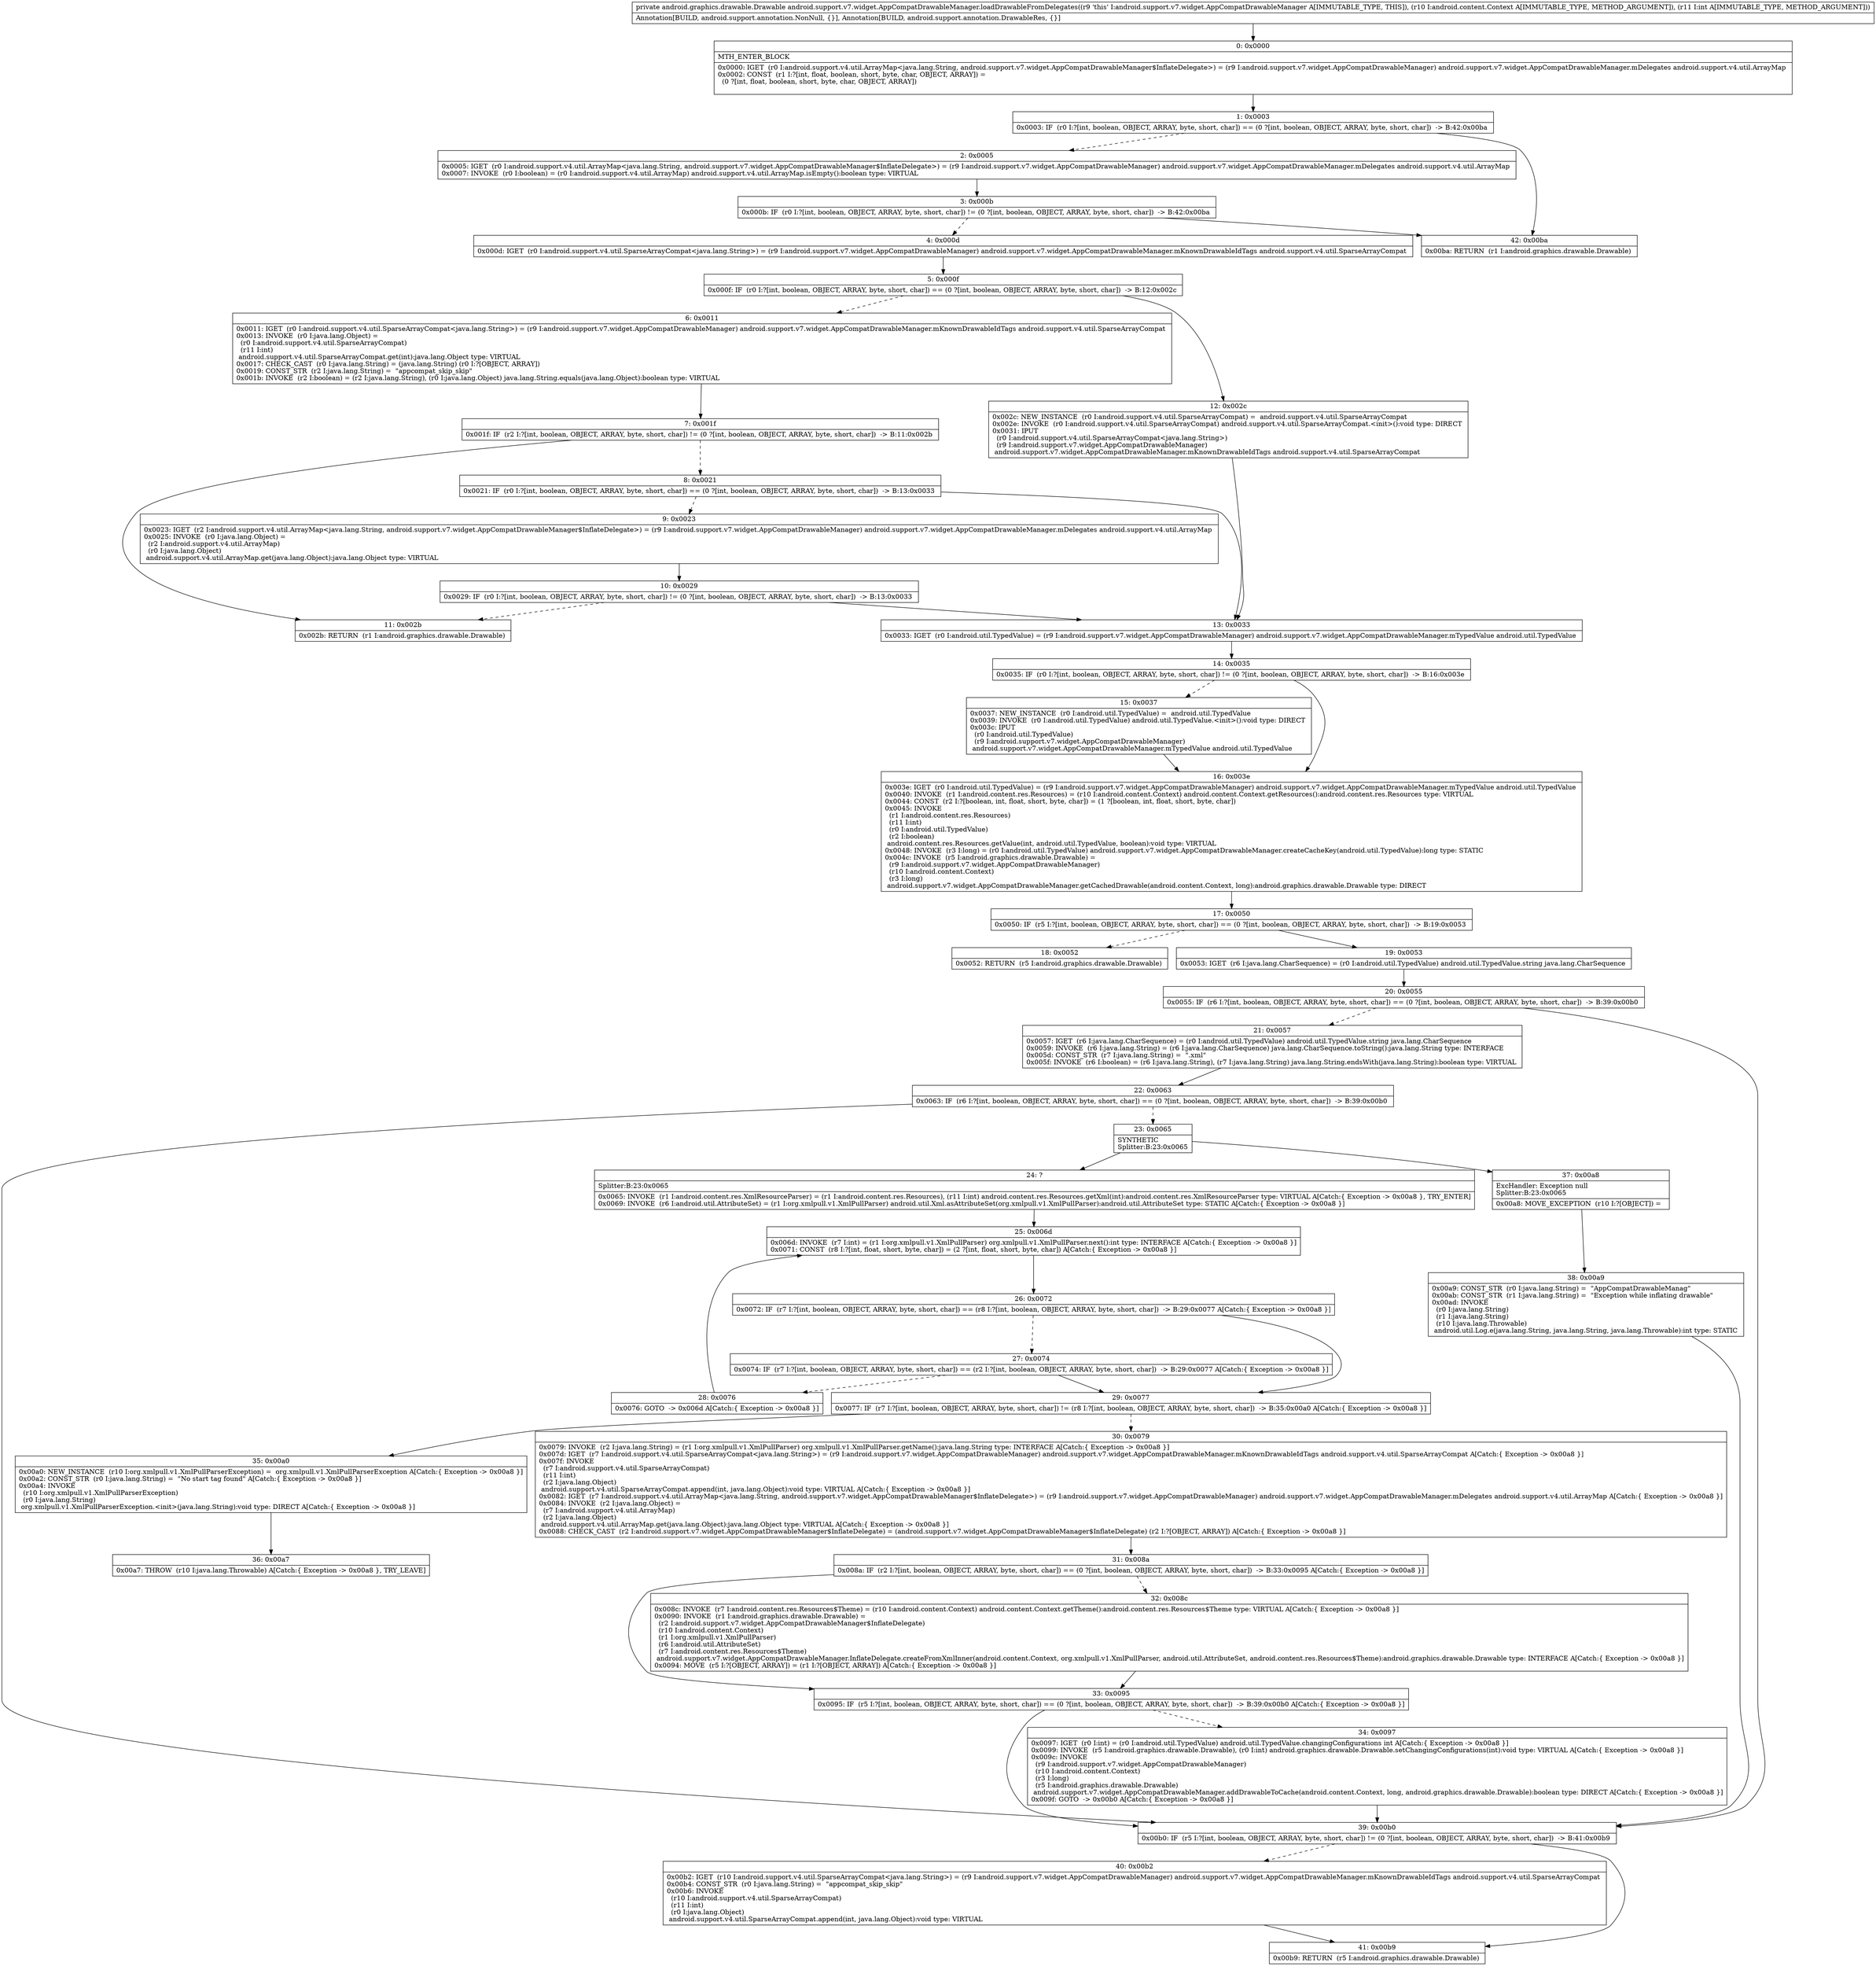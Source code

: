 digraph "CFG forandroid.support.v7.widget.AppCompatDrawableManager.loadDrawableFromDelegates(Landroid\/content\/Context;I)Landroid\/graphics\/drawable\/Drawable;" {
Node_0 [shape=record,label="{0\:\ 0x0000|MTH_ENTER_BLOCK\l|0x0000: IGET  (r0 I:android.support.v4.util.ArrayMap\<java.lang.String, android.support.v7.widget.AppCompatDrawableManager$InflateDelegate\>) = (r9 I:android.support.v7.widget.AppCompatDrawableManager) android.support.v7.widget.AppCompatDrawableManager.mDelegates android.support.v4.util.ArrayMap \l0x0002: CONST  (r1 I:?[int, float, boolean, short, byte, char, OBJECT, ARRAY]) = \l  (0 ?[int, float, boolean, short, byte, char, OBJECT, ARRAY])\l \l}"];
Node_1 [shape=record,label="{1\:\ 0x0003|0x0003: IF  (r0 I:?[int, boolean, OBJECT, ARRAY, byte, short, char]) == (0 ?[int, boolean, OBJECT, ARRAY, byte, short, char])  \-\> B:42:0x00ba \l}"];
Node_2 [shape=record,label="{2\:\ 0x0005|0x0005: IGET  (r0 I:android.support.v4.util.ArrayMap\<java.lang.String, android.support.v7.widget.AppCompatDrawableManager$InflateDelegate\>) = (r9 I:android.support.v7.widget.AppCompatDrawableManager) android.support.v7.widget.AppCompatDrawableManager.mDelegates android.support.v4.util.ArrayMap \l0x0007: INVOKE  (r0 I:boolean) = (r0 I:android.support.v4.util.ArrayMap) android.support.v4.util.ArrayMap.isEmpty():boolean type: VIRTUAL \l}"];
Node_3 [shape=record,label="{3\:\ 0x000b|0x000b: IF  (r0 I:?[int, boolean, OBJECT, ARRAY, byte, short, char]) != (0 ?[int, boolean, OBJECT, ARRAY, byte, short, char])  \-\> B:42:0x00ba \l}"];
Node_4 [shape=record,label="{4\:\ 0x000d|0x000d: IGET  (r0 I:android.support.v4.util.SparseArrayCompat\<java.lang.String\>) = (r9 I:android.support.v7.widget.AppCompatDrawableManager) android.support.v7.widget.AppCompatDrawableManager.mKnownDrawableIdTags android.support.v4.util.SparseArrayCompat \l}"];
Node_5 [shape=record,label="{5\:\ 0x000f|0x000f: IF  (r0 I:?[int, boolean, OBJECT, ARRAY, byte, short, char]) == (0 ?[int, boolean, OBJECT, ARRAY, byte, short, char])  \-\> B:12:0x002c \l}"];
Node_6 [shape=record,label="{6\:\ 0x0011|0x0011: IGET  (r0 I:android.support.v4.util.SparseArrayCompat\<java.lang.String\>) = (r9 I:android.support.v7.widget.AppCompatDrawableManager) android.support.v7.widget.AppCompatDrawableManager.mKnownDrawableIdTags android.support.v4.util.SparseArrayCompat \l0x0013: INVOKE  (r0 I:java.lang.Object) = \l  (r0 I:android.support.v4.util.SparseArrayCompat)\l  (r11 I:int)\l android.support.v4.util.SparseArrayCompat.get(int):java.lang.Object type: VIRTUAL \l0x0017: CHECK_CAST  (r0 I:java.lang.String) = (java.lang.String) (r0 I:?[OBJECT, ARRAY]) \l0x0019: CONST_STR  (r2 I:java.lang.String) =  \"appcompat_skip_skip\" \l0x001b: INVOKE  (r2 I:boolean) = (r2 I:java.lang.String), (r0 I:java.lang.Object) java.lang.String.equals(java.lang.Object):boolean type: VIRTUAL \l}"];
Node_7 [shape=record,label="{7\:\ 0x001f|0x001f: IF  (r2 I:?[int, boolean, OBJECT, ARRAY, byte, short, char]) != (0 ?[int, boolean, OBJECT, ARRAY, byte, short, char])  \-\> B:11:0x002b \l}"];
Node_8 [shape=record,label="{8\:\ 0x0021|0x0021: IF  (r0 I:?[int, boolean, OBJECT, ARRAY, byte, short, char]) == (0 ?[int, boolean, OBJECT, ARRAY, byte, short, char])  \-\> B:13:0x0033 \l}"];
Node_9 [shape=record,label="{9\:\ 0x0023|0x0023: IGET  (r2 I:android.support.v4.util.ArrayMap\<java.lang.String, android.support.v7.widget.AppCompatDrawableManager$InflateDelegate\>) = (r9 I:android.support.v7.widget.AppCompatDrawableManager) android.support.v7.widget.AppCompatDrawableManager.mDelegates android.support.v4.util.ArrayMap \l0x0025: INVOKE  (r0 I:java.lang.Object) = \l  (r2 I:android.support.v4.util.ArrayMap)\l  (r0 I:java.lang.Object)\l android.support.v4.util.ArrayMap.get(java.lang.Object):java.lang.Object type: VIRTUAL \l}"];
Node_10 [shape=record,label="{10\:\ 0x0029|0x0029: IF  (r0 I:?[int, boolean, OBJECT, ARRAY, byte, short, char]) != (0 ?[int, boolean, OBJECT, ARRAY, byte, short, char])  \-\> B:13:0x0033 \l}"];
Node_11 [shape=record,label="{11\:\ 0x002b|0x002b: RETURN  (r1 I:android.graphics.drawable.Drawable) \l}"];
Node_12 [shape=record,label="{12\:\ 0x002c|0x002c: NEW_INSTANCE  (r0 I:android.support.v4.util.SparseArrayCompat) =  android.support.v4.util.SparseArrayCompat \l0x002e: INVOKE  (r0 I:android.support.v4.util.SparseArrayCompat) android.support.v4.util.SparseArrayCompat.\<init\>():void type: DIRECT \l0x0031: IPUT  \l  (r0 I:android.support.v4.util.SparseArrayCompat\<java.lang.String\>)\l  (r9 I:android.support.v7.widget.AppCompatDrawableManager)\l android.support.v7.widget.AppCompatDrawableManager.mKnownDrawableIdTags android.support.v4.util.SparseArrayCompat \l}"];
Node_13 [shape=record,label="{13\:\ 0x0033|0x0033: IGET  (r0 I:android.util.TypedValue) = (r9 I:android.support.v7.widget.AppCompatDrawableManager) android.support.v7.widget.AppCompatDrawableManager.mTypedValue android.util.TypedValue \l}"];
Node_14 [shape=record,label="{14\:\ 0x0035|0x0035: IF  (r0 I:?[int, boolean, OBJECT, ARRAY, byte, short, char]) != (0 ?[int, boolean, OBJECT, ARRAY, byte, short, char])  \-\> B:16:0x003e \l}"];
Node_15 [shape=record,label="{15\:\ 0x0037|0x0037: NEW_INSTANCE  (r0 I:android.util.TypedValue) =  android.util.TypedValue \l0x0039: INVOKE  (r0 I:android.util.TypedValue) android.util.TypedValue.\<init\>():void type: DIRECT \l0x003c: IPUT  \l  (r0 I:android.util.TypedValue)\l  (r9 I:android.support.v7.widget.AppCompatDrawableManager)\l android.support.v7.widget.AppCompatDrawableManager.mTypedValue android.util.TypedValue \l}"];
Node_16 [shape=record,label="{16\:\ 0x003e|0x003e: IGET  (r0 I:android.util.TypedValue) = (r9 I:android.support.v7.widget.AppCompatDrawableManager) android.support.v7.widget.AppCompatDrawableManager.mTypedValue android.util.TypedValue \l0x0040: INVOKE  (r1 I:android.content.res.Resources) = (r10 I:android.content.Context) android.content.Context.getResources():android.content.res.Resources type: VIRTUAL \l0x0044: CONST  (r2 I:?[boolean, int, float, short, byte, char]) = (1 ?[boolean, int, float, short, byte, char]) \l0x0045: INVOKE  \l  (r1 I:android.content.res.Resources)\l  (r11 I:int)\l  (r0 I:android.util.TypedValue)\l  (r2 I:boolean)\l android.content.res.Resources.getValue(int, android.util.TypedValue, boolean):void type: VIRTUAL \l0x0048: INVOKE  (r3 I:long) = (r0 I:android.util.TypedValue) android.support.v7.widget.AppCompatDrawableManager.createCacheKey(android.util.TypedValue):long type: STATIC \l0x004c: INVOKE  (r5 I:android.graphics.drawable.Drawable) = \l  (r9 I:android.support.v7.widget.AppCompatDrawableManager)\l  (r10 I:android.content.Context)\l  (r3 I:long)\l android.support.v7.widget.AppCompatDrawableManager.getCachedDrawable(android.content.Context, long):android.graphics.drawable.Drawable type: DIRECT \l}"];
Node_17 [shape=record,label="{17\:\ 0x0050|0x0050: IF  (r5 I:?[int, boolean, OBJECT, ARRAY, byte, short, char]) == (0 ?[int, boolean, OBJECT, ARRAY, byte, short, char])  \-\> B:19:0x0053 \l}"];
Node_18 [shape=record,label="{18\:\ 0x0052|0x0052: RETURN  (r5 I:android.graphics.drawable.Drawable) \l}"];
Node_19 [shape=record,label="{19\:\ 0x0053|0x0053: IGET  (r6 I:java.lang.CharSequence) = (r0 I:android.util.TypedValue) android.util.TypedValue.string java.lang.CharSequence \l}"];
Node_20 [shape=record,label="{20\:\ 0x0055|0x0055: IF  (r6 I:?[int, boolean, OBJECT, ARRAY, byte, short, char]) == (0 ?[int, boolean, OBJECT, ARRAY, byte, short, char])  \-\> B:39:0x00b0 \l}"];
Node_21 [shape=record,label="{21\:\ 0x0057|0x0057: IGET  (r6 I:java.lang.CharSequence) = (r0 I:android.util.TypedValue) android.util.TypedValue.string java.lang.CharSequence \l0x0059: INVOKE  (r6 I:java.lang.String) = (r6 I:java.lang.CharSequence) java.lang.CharSequence.toString():java.lang.String type: INTERFACE \l0x005d: CONST_STR  (r7 I:java.lang.String) =  \".xml\" \l0x005f: INVOKE  (r6 I:boolean) = (r6 I:java.lang.String), (r7 I:java.lang.String) java.lang.String.endsWith(java.lang.String):boolean type: VIRTUAL \l}"];
Node_22 [shape=record,label="{22\:\ 0x0063|0x0063: IF  (r6 I:?[int, boolean, OBJECT, ARRAY, byte, short, char]) == (0 ?[int, boolean, OBJECT, ARRAY, byte, short, char])  \-\> B:39:0x00b0 \l}"];
Node_23 [shape=record,label="{23\:\ 0x0065|SYNTHETIC\lSplitter:B:23:0x0065\l}"];
Node_24 [shape=record,label="{24\:\ ?|Splitter:B:23:0x0065\l|0x0065: INVOKE  (r1 I:android.content.res.XmlResourceParser) = (r1 I:android.content.res.Resources), (r11 I:int) android.content.res.Resources.getXml(int):android.content.res.XmlResourceParser type: VIRTUAL A[Catch:\{ Exception \-\> 0x00a8 \}, TRY_ENTER]\l0x0069: INVOKE  (r6 I:android.util.AttributeSet) = (r1 I:org.xmlpull.v1.XmlPullParser) android.util.Xml.asAttributeSet(org.xmlpull.v1.XmlPullParser):android.util.AttributeSet type: STATIC A[Catch:\{ Exception \-\> 0x00a8 \}]\l}"];
Node_25 [shape=record,label="{25\:\ 0x006d|0x006d: INVOKE  (r7 I:int) = (r1 I:org.xmlpull.v1.XmlPullParser) org.xmlpull.v1.XmlPullParser.next():int type: INTERFACE A[Catch:\{ Exception \-\> 0x00a8 \}]\l0x0071: CONST  (r8 I:?[int, float, short, byte, char]) = (2 ?[int, float, short, byte, char]) A[Catch:\{ Exception \-\> 0x00a8 \}]\l}"];
Node_26 [shape=record,label="{26\:\ 0x0072|0x0072: IF  (r7 I:?[int, boolean, OBJECT, ARRAY, byte, short, char]) == (r8 I:?[int, boolean, OBJECT, ARRAY, byte, short, char])  \-\> B:29:0x0077 A[Catch:\{ Exception \-\> 0x00a8 \}]\l}"];
Node_27 [shape=record,label="{27\:\ 0x0074|0x0074: IF  (r7 I:?[int, boolean, OBJECT, ARRAY, byte, short, char]) == (r2 I:?[int, boolean, OBJECT, ARRAY, byte, short, char])  \-\> B:29:0x0077 A[Catch:\{ Exception \-\> 0x00a8 \}]\l}"];
Node_28 [shape=record,label="{28\:\ 0x0076|0x0076: GOTO  \-\> 0x006d A[Catch:\{ Exception \-\> 0x00a8 \}]\l}"];
Node_29 [shape=record,label="{29\:\ 0x0077|0x0077: IF  (r7 I:?[int, boolean, OBJECT, ARRAY, byte, short, char]) != (r8 I:?[int, boolean, OBJECT, ARRAY, byte, short, char])  \-\> B:35:0x00a0 A[Catch:\{ Exception \-\> 0x00a8 \}]\l}"];
Node_30 [shape=record,label="{30\:\ 0x0079|0x0079: INVOKE  (r2 I:java.lang.String) = (r1 I:org.xmlpull.v1.XmlPullParser) org.xmlpull.v1.XmlPullParser.getName():java.lang.String type: INTERFACE A[Catch:\{ Exception \-\> 0x00a8 \}]\l0x007d: IGET  (r7 I:android.support.v4.util.SparseArrayCompat\<java.lang.String\>) = (r9 I:android.support.v7.widget.AppCompatDrawableManager) android.support.v7.widget.AppCompatDrawableManager.mKnownDrawableIdTags android.support.v4.util.SparseArrayCompat A[Catch:\{ Exception \-\> 0x00a8 \}]\l0x007f: INVOKE  \l  (r7 I:android.support.v4.util.SparseArrayCompat)\l  (r11 I:int)\l  (r2 I:java.lang.Object)\l android.support.v4.util.SparseArrayCompat.append(int, java.lang.Object):void type: VIRTUAL A[Catch:\{ Exception \-\> 0x00a8 \}]\l0x0082: IGET  (r7 I:android.support.v4.util.ArrayMap\<java.lang.String, android.support.v7.widget.AppCompatDrawableManager$InflateDelegate\>) = (r9 I:android.support.v7.widget.AppCompatDrawableManager) android.support.v7.widget.AppCompatDrawableManager.mDelegates android.support.v4.util.ArrayMap A[Catch:\{ Exception \-\> 0x00a8 \}]\l0x0084: INVOKE  (r2 I:java.lang.Object) = \l  (r7 I:android.support.v4.util.ArrayMap)\l  (r2 I:java.lang.Object)\l android.support.v4.util.ArrayMap.get(java.lang.Object):java.lang.Object type: VIRTUAL A[Catch:\{ Exception \-\> 0x00a8 \}]\l0x0088: CHECK_CAST  (r2 I:android.support.v7.widget.AppCompatDrawableManager$InflateDelegate) = (android.support.v7.widget.AppCompatDrawableManager$InflateDelegate) (r2 I:?[OBJECT, ARRAY]) A[Catch:\{ Exception \-\> 0x00a8 \}]\l}"];
Node_31 [shape=record,label="{31\:\ 0x008a|0x008a: IF  (r2 I:?[int, boolean, OBJECT, ARRAY, byte, short, char]) == (0 ?[int, boolean, OBJECT, ARRAY, byte, short, char])  \-\> B:33:0x0095 A[Catch:\{ Exception \-\> 0x00a8 \}]\l}"];
Node_32 [shape=record,label="{32\:\ 0x008c|0x008c: INVOKE  (r7 I:android.content.res.Resources$Theme) = (r10 I:android.content.Context) android.content.Context.getTheme():android.content.res.Resources$Theme type: VIRTUAL A[Catch:\{ Exception \-\> 0x00a8 \}]\l0x0090: INVOKE  (r1 I:android.graphics.drawable.Drawable) = \l  (r2 I:android.support.v7.widget.AppCompatDrawableManager$InflateDelegate)\l  (r10 I:android.content.Context)\l  (r1 I:org.xmlpull.v1.XmlPullParser)\l  (r6 I:android.util.AttributeSet)\l  (r7 I:android.content.res.Resources$Theme)\l android.support.v7.widget.AppCompatDrawableManager.InflateDelegate.createFromXmlInner(android.content.Context, org.xmlpull.v1.XmlPullParser, android.util.AttributeSet, android.content.res.Resources$Theme):android.graphics.drawable.Drawable type: INTERFACE A[Catch:\{ Exception \-\> 0x00a8 \}]\l0x0094: MOVE  (r5 I:?[OBJECT, ARRAY]) = (r1 I:?[OBJECT, ARRAY]) A[Catch:\{ Exception \-\> 0x00a8 \}]\l}"];
Node_33 [shape=record,label="{33\:\ 0x0095|0x0095: IF  (r5 I:?[int, boolean, OBJECT, ARRAY, byte, short, char]) == (0 ?[int, boolean, OBJECT, ARRAY, byte, short, char])  \-\> B:39:0x00b0 A[Catch:\{ Exception \-\> 0x00a8 \}]\l}"];
Node_34 [shape=record,label="{34\:\ 0x0097|0x0097: IGET  (r0 I:int) = (r0 I:android.util.TypedValue) android.util.TypedValue.changingConfigurations int A[Catch:\{ Exception \-\> 0x00a8 \}]\l0x0099: INVOKE  (r5 I:android.graphics.drawable.Drawable), (r0 I:int) android.graphics.drawable.Drawable.setChangingConfigurations(int):void type: VIRTUAL A[Catch:\{ Exception \-\> 0x00a8 \}]\l0x009c: INVOKE  \l  (r9 I:android.support.v7.widget.AppCompatDrawableManager)\l  (r10 I:android.content.Context)\l  (r3 I:long)\l  (r5 I:android.graphics.drawable.Drawable)\l android.support.v7.widget.AppCompatDrawableManager.addDrawableToCache(android.content.Context, long, android.graphics.drawable.Drawable):boolean type: DIRECT A[Catch:\{ Exception \-\> 0x00a8 \}]\l0x009f: GOTO  \-\> 0x00b0 A[Catch:\{ Exception \-\> 0x00a8 \}]\l}"];
Node_35 [shape=record,label="{35\:\ 0x00a0|0x00a0: NEW_INSTANCE  (r10 I:org.xmlpull.v1.XmlPullParserException) =  org.xmlpull.v1.XmlPullParserException A[Catch:\{ Exception \-\> 0x00a8 \}]\l0x00a2: CONST_STR  (r0 I:java.lang.String) =  \"No start tag found\" A[Catch:\{ Exception \-\> 0x00a8 \}]\l0x00a4: INVOKE  \l  (r10 I:org.xmlpull.v1.XmlPullParserException)\l  (r0 I:java.lang.String)\l org.xmlpull.v1.XmlPullParserException.\<init\>(java.lang.String):void type: DIRECT A[Catch:\{ Exception \-\> 0x00a8 \}]\l}"];
Node_36 [shape=record,label="{36\:\ 0x00a7|0x00a7: THROW  (r10 I:java.lang.Throwable) A[Catch:\{ Exception \-\> 0x00a8 \}, TRY_LEAVE]\l}"];
Node_37 [shape=record,label="{37\:\ 0x00a8|ExcHandler: Exception null\lSplitter:B:23:0x0065\l|0x00a8: MOVE_EXCEPTION  (r10 I:?[OBJECT]) =  \l}"];
Node_38 [shape=record,label="{38\:\ 0x00a9|0x00a9: CONST_STR  (r0 I:java.lang.String) =  \"AppCompatDrawableManag\" \l0x00ab: CONST_STR  (r1 I:java.lang.String) =  \"Exception while inflating drawable\" \l0x00ad: INVOKE  \l  (r0 I:java.lang.String)\l  (r1 I:java.lang.String)\l  (r10 I:java.lang.Throwable)\l android.util.Log.e(java.lang.String, java.lang.String, java.lang.Throwable):int type: STATIC \l}"];
Node_39 [shape=record,label="{39\:\ 0x00b0|0x00b0: IF  (r5 I:?[int, boolean, OBJECT, ARRAY, byte, short, char]) != (0 ?[int, boolean, OBJECT, ARRAY, byte, short, char])  \-\> B:41:0x00b9 \l}"];
Node_40 [shape=record,label="{40\:\ 0x00b2|0x00b2: IGET  (r10 I:android.support.v4.util.SparseArrayCompat\<java.lang.String\>) = (r9 I:android.support.v7.widget.AppCompatDrawableManager) android.support.v7.widget.AppCompatDrawableManager.mKnownDrawableIdTags android.support.v4.util.SparseArrayCompat \l0x00b4: CONST_STR  (r0 I:java.lang.String) =  \"appcompat_skip_skip\" \l0x00b6: INVOKE  \l  (r10 I:android.support.v4.util.SparseArrayCompat)\l  (r11 I:int)\l  (r0 I:java.lang.Object)\l android.support.v4.util.SparseArrayCompat.append(int, java.lang.Object):void type: VIRTUAL \l}"];
Node_41 [shape=record,label="{41\:\ 0x00b9|0x00b9: RETURN  (r5 I:android.graphics.drawable.Drawable) \l}"];
Node_42 [shape=record,label="{42\:\ 0x00ba|0x00ba: RETURN  (r1 I:android.graphics.drawable.Drawable) \l}"];
MethodNode[shape=record,label="{private android.graphics.drawable.Drawable android.support.v7.widget.AppCompatDrawableManager.loadDrawableFromDelegates((r9 'this' I:android.support.v7.widget.AppCompatDrawableManager A[IMMUTABLE_TYPE, THIS]), (r10 I:android.content.Context A[IMMUTABLE_TYPE, METHOD_ARGUMENT]), (r11 I:int A[IMMUTABLE_TYPE, METHOD_ARGUMENT]))  | Annotation[BUILD, android.support.annotation.NonNull, \{\}], Annotation[BUILD, android.support.annotation.DrawableRes, \{\}]\l}"];
MethodNode -> Node_0;
Node_0 -> Node_1;
Node_1 -> Node_2[style=dashed];
Node_1 -> Node_42;
Node_2 -> Node_3;
Node_3 -> Node_4[style=dashed];
Node_3 -> Node_42;
Node_4 -> Node_5;
Node_5 -> Node_6[style=dashed];
Node_5 -> Node_12;
Node_6 -> Node_7;
Node_7 -> Node_8[style=dashed];
Node_7 -> Node_11;
Node_8 -> Node_9[style=dashed];
Node_8 -> Node_13;
Node_9 -> Node_10;
Node_10 -> Node_11[style=dashed];
Node_10 -> Node_13;
Node_12 -> Node_13;
Node_13 -> Node_14;
Node_14 -> Node_15[style=dashed];
Node_14 -> Node_16;
Node_15 -> Node_16;
Node_16 -> Node_17;
Node_17 -> Node_18[style=dashed];
Node_17 -> Node_19;
Node_19 -> Node_20;
Node_20 -> Node_21[style=dashed];
Node_20 -> Node_39;
Node_21 -> Node_22;
Node_22 -> Node_23[style=dashed];
Node_22 -> Node_39;
Node_23 -> Node_24;
Node_23 -> Node_37;
Node_24 -> Node_25;
Node_25 -> Node_26;
Node_26 -> Node_27[style=dashed];
Node_26 -> Node_29;
Node_27 -> Node_28[style=dashed];
Node_27 -> Node_29;
Node_28 -> Node_25;
Node_29 -> Node_30[style=dashed];
Node_29 -> Node_35;
Node_30 -> Node_31;
Node_31 -> Node_32[style=dashed];
Node_31 -> Node_33;
Node_32 -> Node_33;
Node_33 -> Node_34[style=dashed];
Node_33 -> Node_39;
Node_34 -> Node_39;
Node_35 -> Node_36;
Node_37 -> Node_38;
Node_38 -> Node_39;
Node_39 -> Node_40[style=dashed];
Node_39 -> Node_41;
Node_40 -> Node_41;
}

